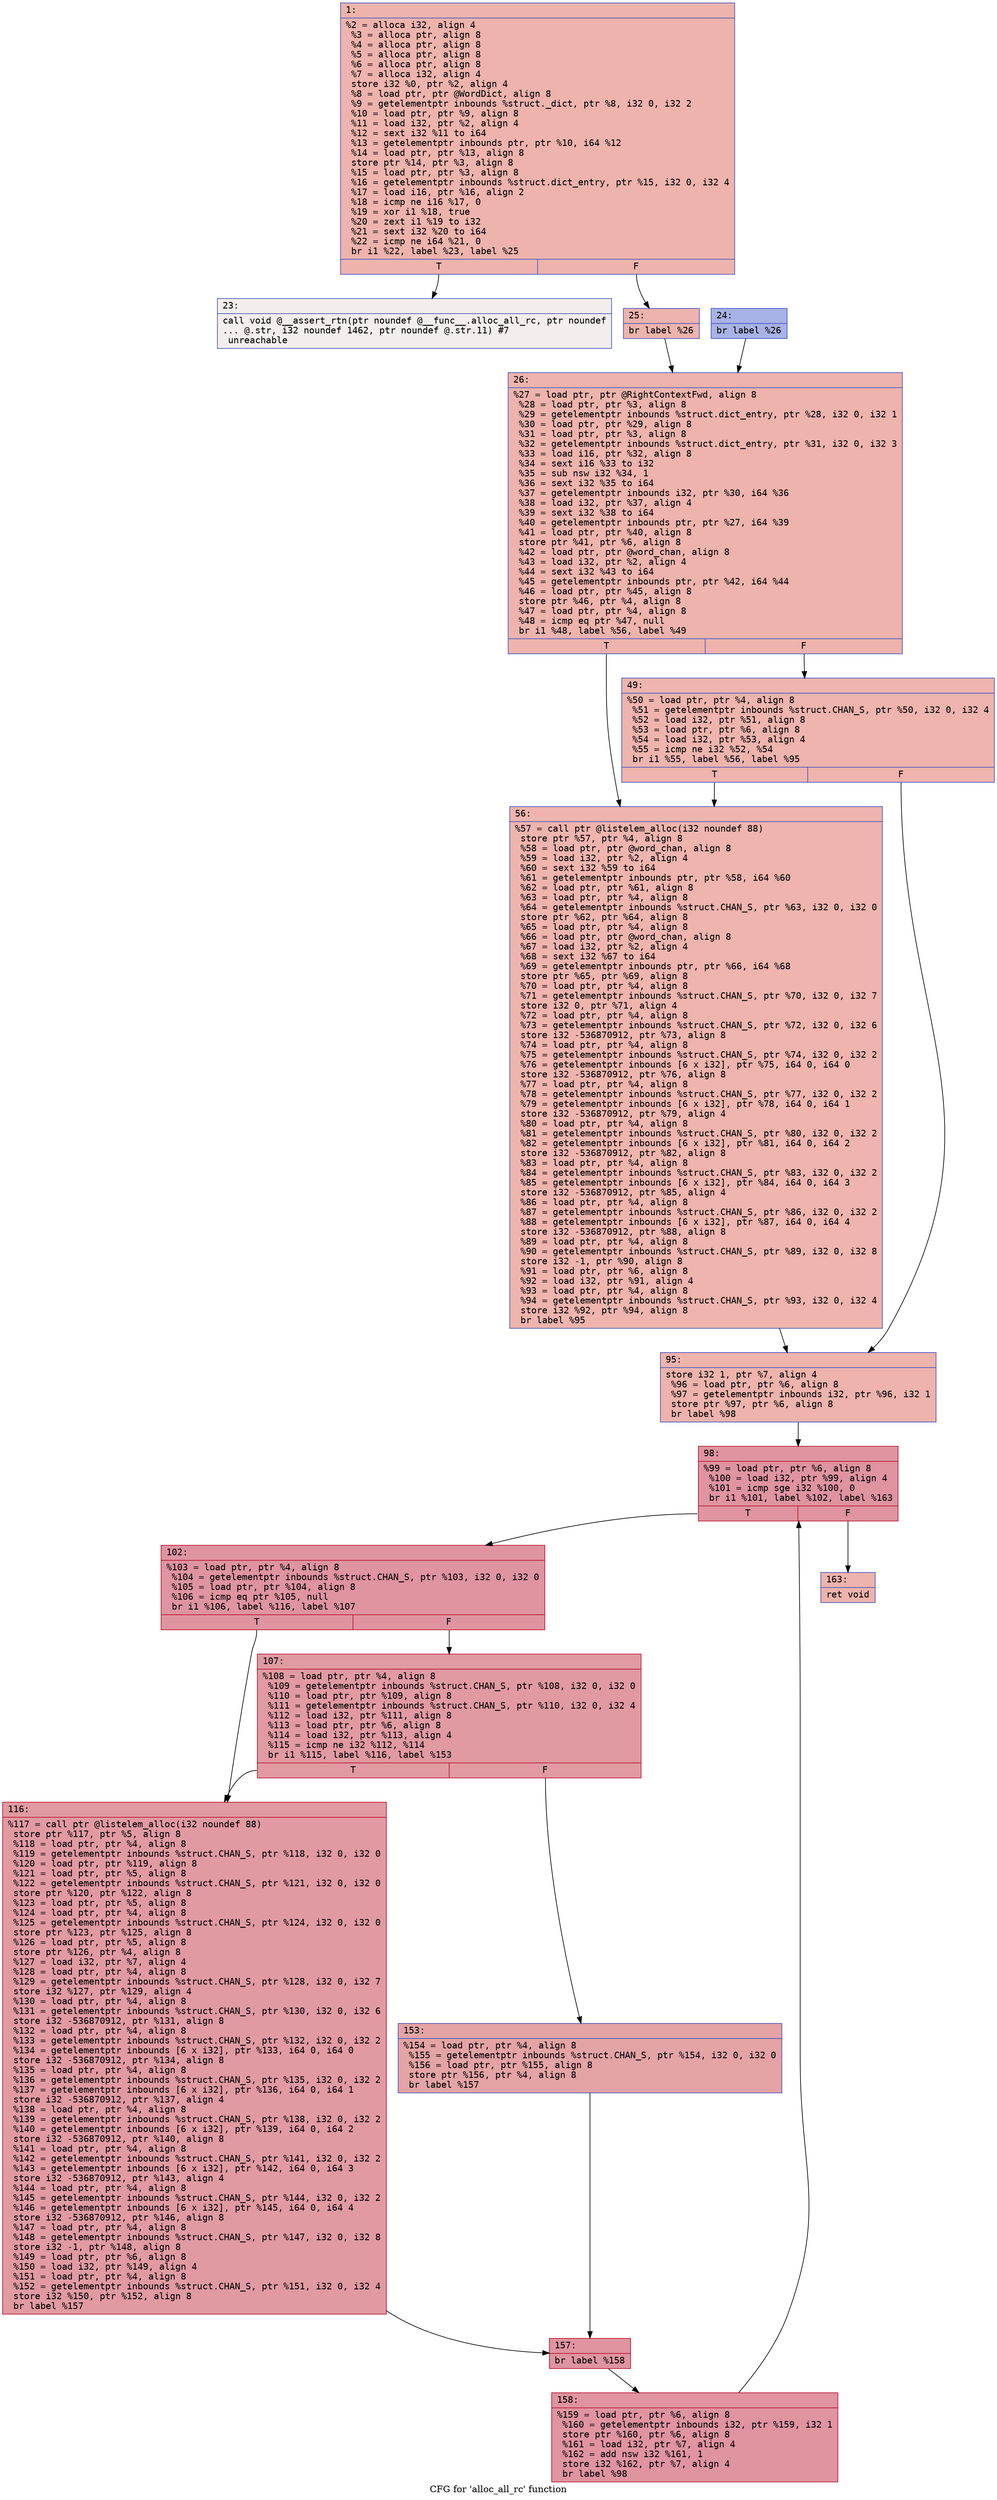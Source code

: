digraph "CFG for 'alloc_all_rc' function" {
	label="CFG for 'alloc_all_rc' function";

	Node0x6000020362b0 [shape=record,color="#3d50c3ff", style=filled, fillcolor="#d6524470" fontname="Courier",label="{1:\l|  %2 = alloca i32, align 4\l  %3 = alloca ptr, align 8\l  %4 = alloca ptr, align 8\l  %5 = alloca ptr, align 8\l  %6 = alloca ptr, align 8\l  %7 = alloca i32, align 4\l  store i32 %0, ptr %2, align 4\l  %8 = load ptr, ptr @WordDict, align 8\l  %9 = getelementptr inbounds %struct._dict, ptr %8, i32 0, i32 2\l  %10 = load ptr, ptr %9, align 8\l  %11 = load i32, ptr %2, align 4\l  %12 = sext i32 %11 to i64\l  %13 = getelementptr inbounds ptr, ptr %10, i64 %12\l  %14 = load ptr, ptr %13, align 8\l  store ptr %14, ptr %3, align 8\l  %15 = load ptr, ptr %3, align 8\l  %16 = getelementptr inbounds %struct.dict_entry, ptr %15, i32 0, i32 4\l  %17 = load i16, ptr %16, align 2\l  %18 = icmp ne i16 %17, 0\l  %19 = xor i1 %18, true\l  %20 = zext i1 %19 to i32\l  %21 = sext i32 %20 to i64\l  %22 = icmp ne i64 %21, 0\l  br i1 %22, label %23, label %25\l|{<s0>T|<s1>F}}"];
	Node0x6000020362b0:s0 -> Node0x600002036440[tooltip="1 -> 23\nProbability 0.00%" ];
	Node0x6000020362b0:s1 -> Node0x6000020364e0[tooltip="1 -> 25\nProbability 100.00%" ];
	Node0x600002036440 [shape=record,color="#3d50c3ff", style=filled, fillcolor="#e5d8d170" fontname="Courier",label="{23:\l|  call void @__assert_rtn(ptr noundef @__func__.alloc_all_rc, ptr noundef\l... @.str, i32 noundef 1462, ptr noundef @.str.11) #7\l  unreachable\l}"];
	Node0x600002036490 [shape=record,color="#3d50c3ff", style=filled, fillcolor="#3d50c370" fontname="Courier",label="{24:\l|  br label %26\l}"];
	Node0x600002036490 -> Node0x600002036530[tooltip="24 -> 26\nProbability 100.00%" ];
	Node0x6000020364e0 [shape=record,color="#3d50c3ff", style=filled, fillcolor="#d6524470" fontname="Courier",label="{25:\l|  br label %26\l}"];
	Node0x6000020364e0 -> Node0x600002036530[tooltip="25 -> 26\nProbability 100.00%" ];
	Node0x600002036530 [shape=record,color="#3d50c3ff", style=filled, fillcolor="#d6524470" fontname="Courier",label="{26:\l|  %27 = load ptr, ptr @RightContextFwd, align 8\l  %28 = load ptr, ptr %3, align 8\l  %29 = getelementptr inbounds %struct.dict_entry, ptr %28, i32 0, i32 1\l  %30 = load ptr, ptr %29, align 8\l  %31 = load ptr, ptr %3, align 8\l  %32 = getelementptr inbounds %struct.dict_entry, ptr %31, i32 0, i32 3\l  %33 = load i16, ptr %32, align 8\l  %34 = sext i16 %33 to i32\l  %35 = sub nsw i32 %34, 1\l  %36 = sext i32 %35 to i64\l  %37 = getelementptr inbounds i32, ptr %30, i64 %36\l  %38 = load i32, ptr %37, align 4\l  %39 = sext i32 %38 to i64\l  %40 = getelementptr inbounds ptr, ptr %27, i64 %39\l  %41 = load ptr, ptr %40, align 8\l  store ptr %41, ptr %6, align 8\l  %42 = load ptr, ptr @word_chan, align 8\l  %43 = load i32, ptr %2, align 4\l  %44 = sext i32 %43 to i64\l  %45 = getelementptr inbounds ptr, ptr %42, i64 %44\l  %46 = load ptr, ptr %45, align 8\l  store ptr %46, ptr %4, align 8\l  %47 = load ptr, ptr %4, align 8\l  %48 = icmp eq ptr %47, null\l  br i1 %48, label %56, label %49\l|{<s0>T|<s1>F}}"];
	Node0x600002036530:s0 -> Node0x6000020365d0[tooltip="26 -> 56\nProbability 37.50%" ];
	Node0x600002036530:s1 -> Node0x600002036580[tooltip="26 -> 49\nProbability 62.50%" ];
	Node0x600002036580 [shape=record,color="#3d50c3ff", style=filled, fillcolor="#d8564670" fontname="Courier",label="{49:\l|  %50 = load ptr, ptr %4, align 8\l  %51 = getelementptr inbounds %struct.CHAN_S, ptr %50, i32 0, i32 4\l  %52 = load i32, ptr %51, align 8\l  %53 = load ptr, ptr %6, align 8\l  %54 = load i32, ptr %53, align 4\l  %55 = icmp ne i32 %52, %54\l  br i1 %55, label %56, label %95\l|{<s0>T|<s1>F}}"];
	Node0x600002036580:s0 -> Node0x6000020365d0[tooltip="49 -> 56\nProbability 50.00%" ];
	Node0x600002036580:s1 -> Node0x600002036620[tooltip="49 -> 95\nProbability 50.00%" ];
	Node0x6000020365d0 [shape=record,color="#3d50c3ff", style=filled, fillcolor="#d8564670" fontname="Courier",label="{56:\l|  %57 = call ptr @listelem_alloc(i32 noundef 88)\l  store ptr %57, ptr %4, align 8\l  %58 = load ptr, ptr @word_chan, align 8\l  %59 = load i32, ptr %2, align 4\l  %60 = sext i32 %59 to i64\l  %61 = getelementptr inbounds ptr, ptr %58, i64 %60\l  %62 = load ptr, ptr %61, align 8\l  %63 = load ptr, ptr %4, align 8\l  %64 = getelementptr inbounds %struct.CHAN_S, ptr %63, i32 0, i32 0\l  store ptr %62, ptr %64, align 8\l  %65 = load ptr, ptr %4, align 8\l  %66 = load ptr, ptr @word_chan, align 8\l  %67 = load i32, ptr %2, align 4\l  %68 = sext i32 %67 to i64\l  %69 = getelementptr inbounds ptr, ptr %66, i64 %68\l  store ptr %65, ptr %69, align 8\l  %70 = load ptr, ptr %4, align 8\l  %71 = getelementptr inbounds %struct.CHAN_S, ptr %70, i32 0, i32 7\l  store i32 0, ptr %71, align 4\l  %72 = load ptr, ptr %4, align 8\l  %73 = getelementptr inbounds %struct.CHAN_S, ptr %72, i32 0, i32 6\l  store i32 -536870912, ptr %73, align 8\l  %74 = load ptr, ptr %4, align 8\l  %75 = getelementptr inbounds %struct.CHAN_S, ptr %74, i32 0, i32 2\l  %76 = getelementptr inbounds [6 x i32], ptr %75, i64 0, i64 0\l  store i32 -536870912, ptr %76, align 8\l  %77 = load ptr, ptr %4, align 8\l  %78 = getelementptr inbounds %struct.CHAN_S, ptr %77, i32 0, i32 2\l  %79 = getelementptr inbounds [6 x i32], ptr %78, i64 0, i64 1\l  store i32 -536870912, ptr %79, align 4\l  %80 = load ptr, ptr %4, align 8\l  %81 = getelementptr inbounds %struct.CHAN_S, ptr %80, i32 0, i32 2\l  %82 = getelementptr inbounds [6 x i32], ptr %81, i64 0, i64 2\l  store i32 -536870912, ptr %82, align 8\l  %83 = load ptr, ptr %4, align 8\l  %84 = getelementptr inbounds %struct.CHAN_S, ptr %83, i32 0, i32 2\l  %85 = getelementptr inbounds [6 x i32], ptr %84, i64 0, i64 3\l  store i32 -536870912, ptr %85, align 4\l  %86 = load ptr, ptr %4, align 8\l  %87 = getelementptr inbounds %struct.CHAN_S, ptr %86, i32 0, i32 2\l  %88 = getelementptr inbounds [6 x i32], ptr %87, i64 0, i64 4\l  store i32 -536870912, ptr %88, align 8\l  %89 = load ptr, ptr %4, align 8\l  %90 = getelementptr inbounds %struct.CHAN_S, ptr %89, i32 0, i32 8\l  store i32 -1, ptr %90, align 8\l  %91 = load ptr, ptr %6, align 8\l  %92 = load i32, ptr %91, align 4\l  %93 = load ptr, ptr %4, align 8\l  %94 = getelementptr inbounds %struct.CHAN_S, ptr %93, i32 0, i32 4\l  store i32 %92, ptr %94, align 8\l  br label %95\l}"];
	Node0x6000020365d0 -> Node0x600002036620[tooltip="56 -> 95\nProbability 100.00%" ];
	Node0x600002036620 [shape=record,color="#3d50c3ff", style=filled, fillcolor="#d6524470" fontname="Courier",label="{95:\l|  store i32 1, ptr %7, align 4\l  %96 = load ptr, ptr %6, align 8\l  %97 = getelementptr inbounds i32, ptr %96, i32 1\l  store ptr %97, ptr %6, align 8\l  br label %98\l}"];
	Node0x600002036620 -> Node0x600002036670[tooltip="95 -> 98\nProbability 100.00%" ];
	Node0x600002036670 [shape=record,color="#b70d28ff", style=filled, fillcolor="#b70d2870" fontname="Courier",label="{98:\l|  %99 = load ptr, ptr %6, align 8\l  %100 = load i32, ptr %99, align 4\l  %101 = icmp sge i32 %100, 0\l  br i1 %101, label %102, label %163\l|{<s0>T|<s1>F}}"];
	Node0x600002036670:s0 -> Node0x6000020366c0[tooltip="98 -> 102\nProbability 96.88%" ];
	Node0x600002036670:s1 -> Node0x6000020368a0[tooltip="98 -> 163\nProbability 3.12%" ];
	Node0x6000020366c0 [shape=record,color="#b70d28ff", style=filled, fillcolor="#b70d2870" fontname="Courier",label="{102:\l|  %103 = load ptr, ptr %4, align 8\l  %104 = getelementptr inbounds %struct.CHAN_S, ptr %103, i32 0, i32 0\l  %105 = load ptr, ptr %104, align 8\l  %106 = icmp eq ptr %105, null\l  br i1 %106, label %116, label %107\l|{<s0>T|<s1>F}}"];
	Node0x6000020366c0:s0 -> Node0x600002036760[tooltip="102 -> 116\nProbability 37.50%" ];
	Node0x6000020366c0:s1 -> Node0x600002036710[tooltip="102 -> 107\nProbability 62.50%" ];
	Node0x600002036710 [shape=record,color="#b70d28ff", style=filled, fillcolor="#bb1b2c70" fontname="Courier",label="{107:\l|  %108 = load ptr, ptr %4, align 8\l  %109 = getelementptr inbounds %struct.CHAN_S, ptr %108, i32 0, i32 0\l  %110 = load ptr, ptr %109, align 8\l  %111 = getelementptr inbounds %struct.CHAN_S, ptr %110, i32 0, i32 4\l  %112 = load i32, ptr %111, align 8\l  %113 = load ptr, ptr %6, align 8\l  %114 = load i32, ptr %113, align 4\l  %115 = icmp ne i32 %112, %114\l  br i1 %115, label %116, label %153\l|{<s0>T|<s1>F}}"];
	Node0x600002036710:s0 -> Node0x600002036760[tooltip="107 -> 116\nProbability 50.00%" ];
	Node0x600002036710:s1 -> Node0x6000020367b0[tooltip="107 -> 153\nProbability 50.00%" ];
	Node0x600002036760 [shape=record,color="#b70d28ff", style=filled, fillcolor="#bb1b2c70" fontname="Courier",label="{116:\l|  %117 = call ptr @listelem_alloc(i32 noundef 88)\l  store ptr %117, ptr %5, align 8\l  %118 = load ptr, ptr %4, align 8\l  %119 = getelementptr inbounds %struct.CHAN_S, ptr %118, i32 0, i32 0\l  %120 = load ptr, ptr %119, align 8\l  %121 = load ptr, ptr %5, align 8\l  %122 = getelementptr inbounds %struct.CHAN_S, ptr %121, i32 0, i32 0\l  store ptr %120, ptr %122, align 8\l  %123 = load ptr, ptr %5, align 8\l  %124 = load ptr, ptr %4, align 8\l  %125 = getelementptr inbounds %struct.CHAN_S, ptr %124, i32 0, i32 0\l  store ptr %123, ptr %125, align 8\l  %126 = load ptr, ptr %5, align 8\l  store ptr %126, ptr %4, align 8\l  %127 = load i32, ptr %7, align 4\l  %128 = load ptr, ptr %4, align 8\l  %129 = getelementptr inbounds %struct.CHAN_S, ptr %128, i32 0, i32 7\l  store i32 %127, ptr %129, align 4\l  %130 = load ptr, ptr %4, align 8\l  %131 = getelementptr inbounds %struct.CHAN_S, ptr %130, i32 0, i32 6\l  store i32 -536870912, ptr %131, align 8\l  %132 = load ptr, ptr %4, align 8\l  %133 = getelementptr inbounds %struct.CHAN_S, ptr %132, i32 0, i32 2\l  %134 = getelementptr inbounds [6 x i32], ptr %133, i64 0, i64 0\l  store i32 -536870912, ptr %134, align 8\l  %135 = load ptr, ptr %4, align 8\l  %136 = getelementptr inbounds %struct.CHAN_S, ptr %135, i32 0, i32 2\l  %137 = getelementptr inbounds [6 x i32], ptr %136, i64 0, i64 1\l  store i32 -536870912, ptr %137, align 4\l  %138 = load ptr, ptr %4, align 8\l  %139 = getelementptr inbounds %struct.CHAN_S, ptr %138, i32 0, i32 2\l  %140 = getelementptr inbounds [6 x i32], ptr %139, i64 0, i64 2\l  store i32 -536870912, ptr %140, align 8\l  %141 = load ptr, ptr %4, align 8\l  %142 = getelementptr inbounds %struct.CHAN_S, ptr %141, i32 0, i32 2\l  %143 = getelementptr inbounds [6 x i32], ptr %142, i64 0, i64 3\l  store i32 -536870912, ptr %143, align 4\l  %144 = load ptr, ptr %4, align 8\l  %145 = getelementptr inbounds %struct.CHAN_S, ptr %144, i32 0, i32 2\l  %146 = getelementptr inbounds [6 x i32], ptr %145, i64 0, i64 4\l  store i32 -536870912, ptr %146, align 8\l  %147 = load ptr, ptr %4, align 8\l  %148 = getelementptr inbounds %struct.CHAN_S, ptr %147, i32 0, i32 8\l  store i32 -1, ptr %148, align 8\l  %149 = load ptr, ptr %6, align 8\l  %150 = load i32, ptr %149, align 4\l  %151 = load ptr, ptr %4, align 8\l  %152 = getelementptr inbounds %struct.CHAN_S, ptr %151, i32 0, i32 4\l  store i32 %150, ptr %152, align 8\l  br label %157\l}"];
	Node0x600002036760 -> Node0x600002036800[tooltip="116 -> 157\nProbability 100.00%" ];
	Node0x6000020367b0 [shape=record,color="#3d50c3ff", style=filled, fillcolor="#c32e3170" fontname="Courier",label="{153:\l|  %154 = load ptr, ptr %4, align 8\l  %155 = getelementptr inbounds %struct.CHAN_S, ptr %154, i32 0, i32 0\l  %156 = load ptr, ptr %155, align 8\l  store ptr %156, ptr %4, align 8\l  br label %157\l}"];
	Node0x6000020367b0 -> Node0x600002036800[tooltip="153 -> 157\nProbability 100.00%" ];
	Node0x600002036800 [shape=record,color="#b70d28ff", style=filled, fillcolor="#b70d2870" fontname="Courier",label="{157:\l|  br label %158\l}"];
	Node0x600002036800 -> Node0x600002036850[tooltip="157 -> 158\nProbability 100.00%" ];
	Node0x600002036850 [shape=record,color="#b70d28ff", style=filled, fillcolor="#b70d2870" fontname="Courier",label="{158:\l|  %159 = load ptr, ptr %6, align 8\l  %160 = getelementptr inbounds i32, ptr %159, i32 1\l  store ptr %160, ptr %6, align 8\l  %161 = load i32, ptr %7, align 4\l  %162 = add nsw i32 %161, 1\l  store i32 %162, ptr %7, align 4\l  br label %98\l}"];
	Node0x600002036850 -> Node0x600002036670[tooltip="158 -> 98\nProbability 100.00%" ];
	Node0x6000020368a0 [shape=record,color="#3d50c3ff", style=filled, fillcolor="#d6524470" fontname="Courier",label="{163:\l|  ret void\l}"];
}
